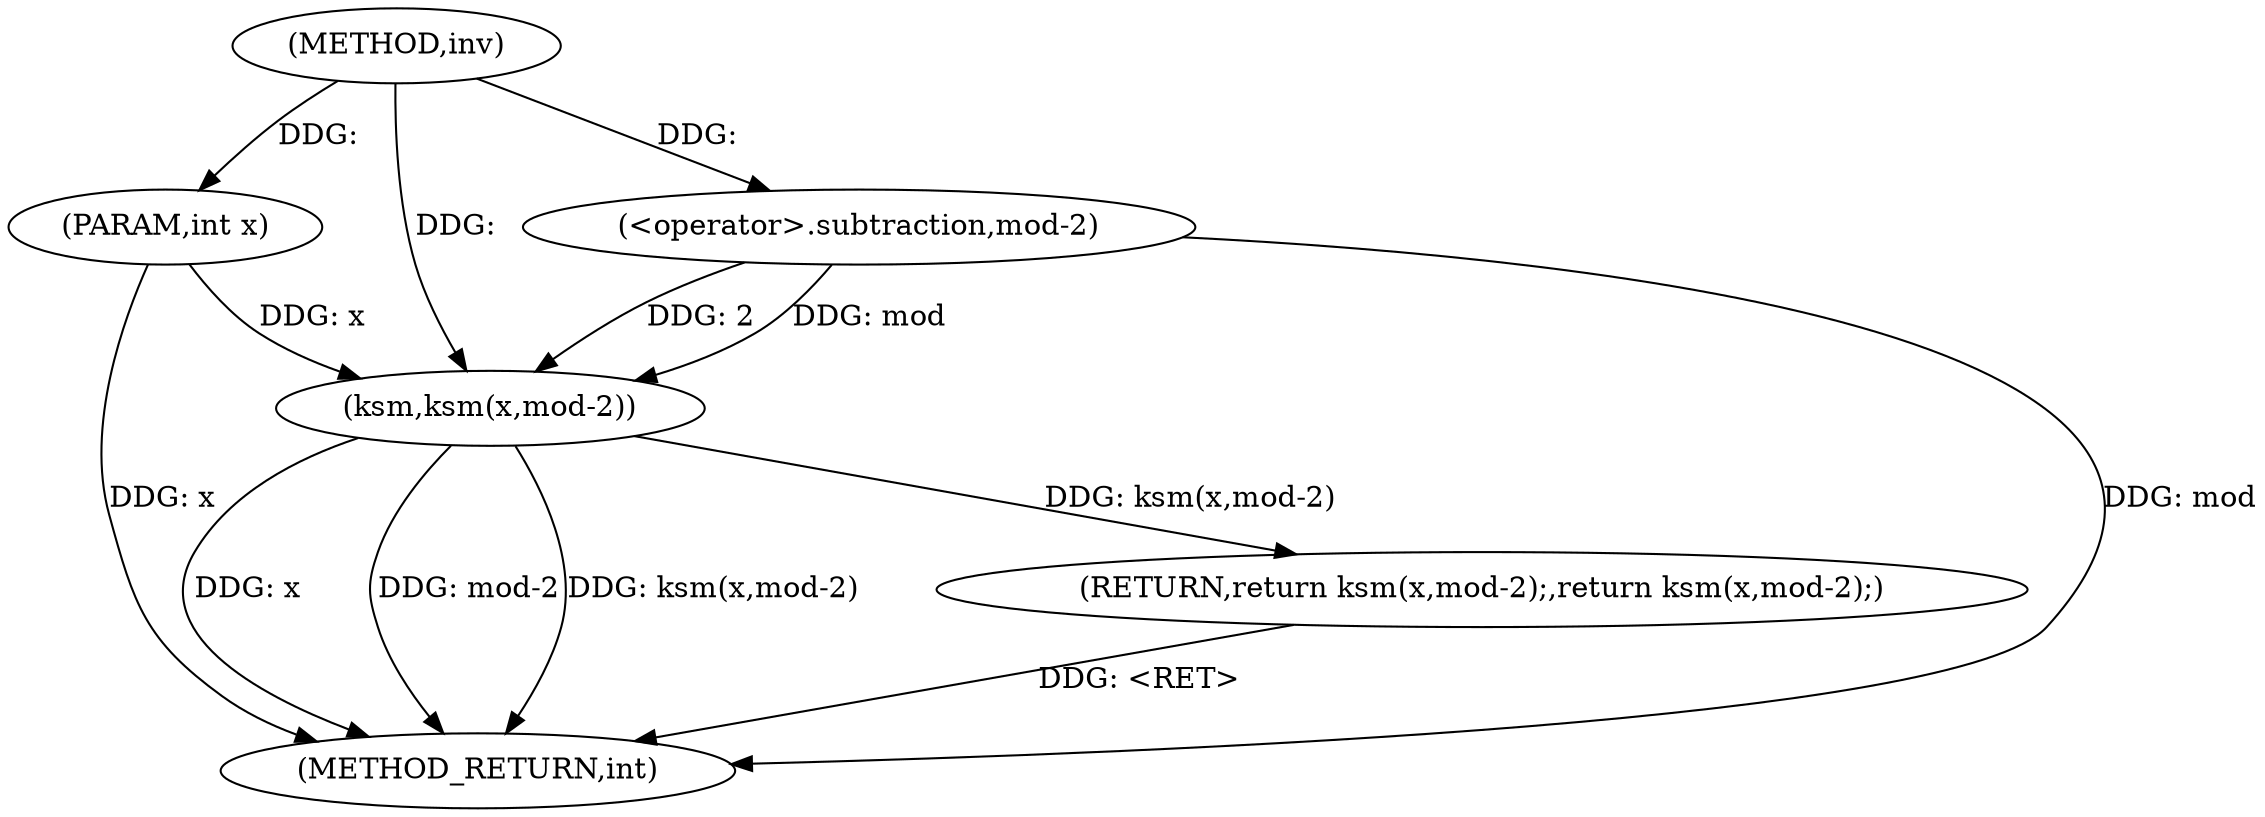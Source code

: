 digraph "inv" {  
"1000253" [label = "(METHOD,inv)" ]
"1000262" [label = "(METHOD_RETURN,int)" ]
"1000254" [label = "(PARAM,int x)" ]
"1000256" [label = "(RETURN,return ksm(x,mod-2);,return ksm(x,mod-2);)" ]
"1000257" [label = "(ksm,ksm(x,mod-2))" ]
"1000259" [label = "(<operator>.subtraction,mod-2)" ]
  "1000256" -> "1000262"  [ label = "DDG: <RET>"] 
  "1000254" -> "1000262"  [ label = "DDG: x"] 
  "1000257" -> "1000262"  [ label = "DDG: x"] 
  "1000257" -> "1000262"  [ label = "DDG: mod-2"] 
  "1000257" -> "1000262"  [ label = "DDG: ksm(x,mod-2)"] 
  "1000259" -> "1000262"  [ label = "DDG: mod"] 
  "1000253" -> "1000254"  [ label = "DDG: "] 
  "1000257" -> "1000256"  [ label = "DDG: ksm(x,mod-2)"] 
  "1000254" -> "1000257"  [ label = "DDG: x"] 
  "1000253" -> "1000257"  [ label = "DDG: "] 
  "1000259" -> "1000257"  [ label = "DDG: 2"] 
  "1000259" -> "1000257"  [ label = "DDG: mod"] 
  "1000253" -> "1000259"  [ label = "DDG: "] 
}
